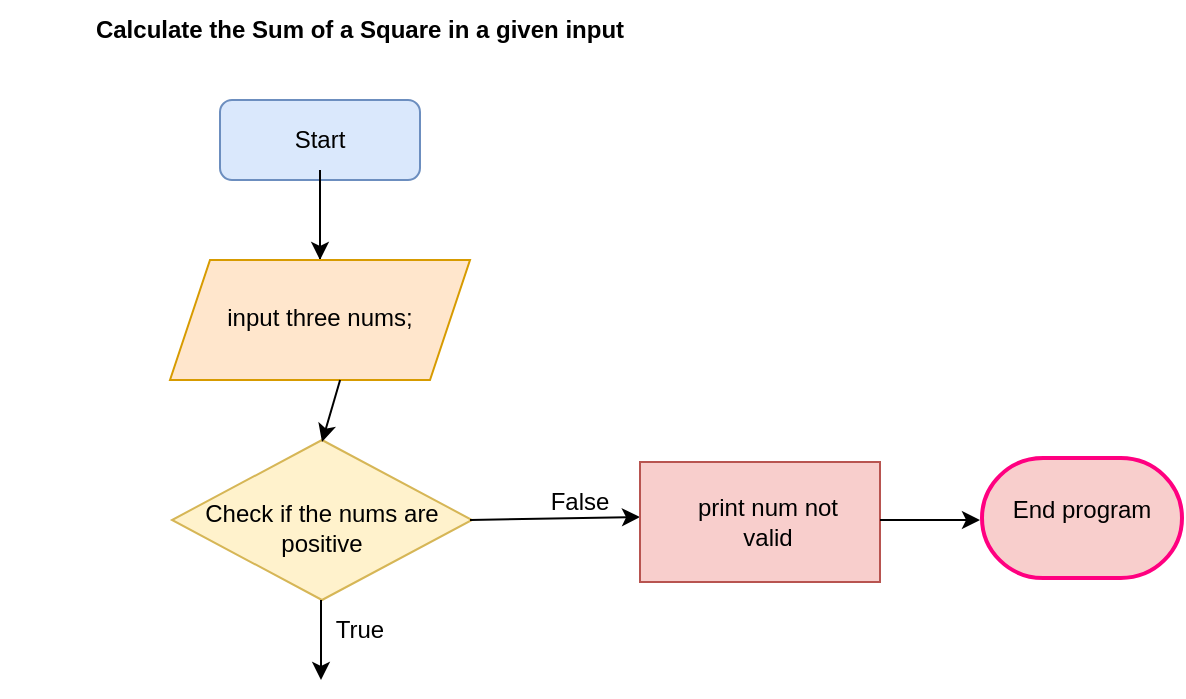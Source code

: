 <mxfile version="20.5.3" type="github">
  <diagram id="DublEUcQN5aIUC7E17iw" name="Page-1">
    <mxGraphModel dx="912" dy="474" grid="1" gridSize="10" guides="1" tooltips="1" connect="1" arrows="1" fold="1" page="1" pageScale="1" pageWidth="850" pageHeight="1100" math="0" shadow="0">
      <root>
        <mxCell id="0" />
        <mxCell id="1" parent="0" />
        <mxCell id="yZ18J7Mk1W3H-oPo8404-1" value="&lt;b&gt;Calculate the Sum of a Square in a given input&lt;/b&gt;" style="text;html=1;strokeColor=none;fillColor=none;align=center;verticalAlign=middle;whiteSpace=wrap;rounded=0;" vertex="1" parent="1">
          <mxGeometry x="200" y="30" width="360" height="30" as="geometry" />
        </mxCell>
        <mxCell id="yZ18J7Mk1W3H-oPo8404-2" value="" style="rounded=1;whiteSpace=wrap;html=1;fillColor=#dae8fc;strokeColor=#6c8ebf;" vertex="1" parent="1">
          <mxGeometry x="310" y="80" width="100" height="40" as="geometry" />
        </mxCell>
        <mxCell id="yZ18J7Mk1W3H-oPo8404-8" value="" style="edgeStyle=orthogonalEdgeStyle;rounded=0;orthogonalLoop=1;jettySize=auto;html=1;" edge="1" parent="1" source="yZ18J7Mk1W3H-oPo8404-3" target="yZ18J7Mk1W3H-oPo8404-6">
          <mxGeometry relative="1" as="geometry" />
        </mxCell>
        <mxCell id="yZ18J7Mk1W3H-oPo8404-3" value="Start" style="text;html=1;strokeColor=none;fillColor=none;align=center;verticalAlign=middle;whiteSpace=wrap;rounded=0;" vertex="1" parent="1">
          <mxGeometry x="330" y="85" width="60" height="30" as="geometry" />
        </mxCell>
        <mxCell id="yZ18J7Mk1W3H-oPo8404-4" value="" style="endArrow=classic;html=1;rounded=0;exitX=0.5;exitY=1;exitDx=0;exitDy=0;" edge="1" parent="1" source="yZ18J7Mk1W3H-oPo8404-2">
          <mxGeometry width="50" height="50" relative="1" as="geometry">
            <mxPoint x="400" y="280" as="sourcePoint" />
            <mxPoint x="360" y="160" as="targetPoint" />
          </mxGeometry>
        </mxCell>
        <mxCell id="yZ18J7Mk1W3H-oPo8404-5" value="" style="shape=parallelogram;perimeter=parallelogramPerimeter;whiteSpace=wrap;html=1;fixedSize=1;fillColor=#ffe6cc;strokeColor=#d79b00;" vertex="1" parent="1">
          <mxGeometry x="285" y="160" width="150" height="60" as="geometry" />
        </mxCell>
        <mxCell id="yZ18J7Mk1W3H-oPo8404-6" value="input three nums;" style="text;html=1;strokeColor=none;fillColor=none;align=center;verticalAlign=middle;whiteSpace=wrap;rounded=0;" vertex="1" parent="1">
          <mxGeometry x="310" y="174" width="100" height="30" as="geometry" />
        </mxCell>
        <mxCell id="yZ18J7Mk1W3H-oPo8404-7" value="" style="rhombus;whiteSpace=wrap;html=1;fillColor=#fff2cc;strokeColor=#d6b656;" vertex="1" parent="1">
          <mxGeometry x="286" y="250" width="150" height="80" as="geometry" />
        </mxCell>
        <mxCell id="yZ18J7Mk1W3H-oPo8404-10" value="" style="endArrow=classic;html=1;rounded=0;exitX=0.567;exitY=1;exitDx=0;exitDy=0;exitPerimeter=0;" edge="1" parent="1" source="yZ18J7Mk1W3H-oPo8404-5">
          <mxGeometry width="50" height="50" relative="1" as="geometry">
            <mxPoint x="361" y="211" as="sourcePoint" />
            <mxPoint x="361" y="251" as="targetPoint" />
          </mxGeometry>
        </mxCell>
        <mxCell id="yZ18J7Mk1W3H-oPo8404-11" value="Check if the nums are positive" style="text;html=1;strokeColor=none;fillColor=none;align=center;verticalAlign=middle;whiteSpace=wrap;rounded=0;" vertex="1" parent="1">
          <mxGeometry x="301" y="279" width="120" height="30" as="geometry" />
        </mxCell>
        <mxCell id="yZ18J7Mk1W3H-oPo8404-12" value="" style="endArrow=classic;html=1;rounded=0;entryX=1;entryY=0.75;entryDx=0;entryDy=0;" edge="1" parent="1" target="yZ18J7Mk1W3H-oPo8404-13">
          <mxGeometry width="50" height="50" relative="1" as="geometry">
            <mxPoint x="435" y="290" as="sourcePoint" />
            <mxPoint x="550" y="290" as="targetPoint" />
            <Array as="points">
              <mxPoint x="435" y="290" />
            </Array>
          </mxGeometry>
        </mxCell>
        <mxCell id="yZ18J7Mk1W3H-oPo8404-13" value="False " style="text;html=1;strokeColor=none;fillColor=none;align=center;verticalAlign=middle;whiteSpace=wrap;rounded=0;" vertex="1" parent="1">
          <mxGeometry x="460" y="266" width="60" height="30" as="geometry" />
        </mxCell>
        <mxCell id="yZ18J7Mk1W3H-oPo8404-14" value="" style="rounded=0;whiteSpace=wrap;html=1;fillColor=#f8cecc;strokeColor=#b85450;" vertex="1" parent="1">
          <mxGeometry x="520" y="261" width="120" height="60" as="geometry" />
        </mxCell>
        <mxCell id="yZ18J7Mk1W3H-oPo8404-15" value="print num not valid" style="text;html=1;strokeColor=none;fillColor=none;align=center;verticalAlign=middle;whiteSpace=wrap;rounded=0;" vertex="1" parent="1">
          <mxGeometry x="534" y="276" width="100" height="30" as="geometry" />
        </mxCell>
        <mxCell id="yZ18J7Mk1W3H-oPo8404-16" value="" style="endArrow=classic;html=1;rounded=0;" edge="1" parent="1">
          <mxGeometry width="50" height="50" relative="1" as="geometry">
            <mxPoint x="640" y="290" as="sourcePoint" />
            <mxPoint x="690" y="290" as="targetPoint" />
          </mxGeometry>
        </mxCell>
        <mxCell id="yZ18J7Mk1W3H-oPo8404-18" value="" style="strokeWidth=2;html=1;shape=mxgraph.flowchart.terminator;whiteSpace=wrap;fillColor=#f8cecc;strokeColor=#FF0080;" vertex="1" parent="1">
          <mxGeometry x="691" y="259" width="100" height="60" as="geometry" />
        </mxCell>
        <mxCell id="yZ18J7Mk1W3H-oPo8404-19" value="End program" style="text;html=1;strokeColor=none;fillColor=none;align=center;verticalAlign=middle;whiteSpace=wrap;rounded=0;" vertex="1" parent="1">
          <mxGeometry x="691" y="270" width="100" height="30" as="geometry" />
        </mxCell>
        <mxCell id="yZ18J7Mk1W3H-oPo8404-20" value="" style="endArrow=classic;html=1;rounded=0;" edge="1" parent="1">
          <mxGeometry width="50" height="50" relative="1" as="geometry">
            <mxPoint x="360.5" y="330" as="sourcePoint" />
            <mxPoint x="360.5" y="370" as="targetPoint" />
          </mxGeometry>
        </mxCell>
        <mxCell id="yZ18J7Mk1W3H-oPo8404-21" value="True" style="text;html=1;strokeColor=none;fillColor=none;align=center;verticalAlign=middle;whiteSpace=wrap;rounded=0;" vertex="1" parent="1">
          <mxGeometry x="350" y="330" width="60" height="30" as="geometry" />
        </mxCell>
      </root>
    </mxGraphModel>
  </diagram>
</mxfile>
